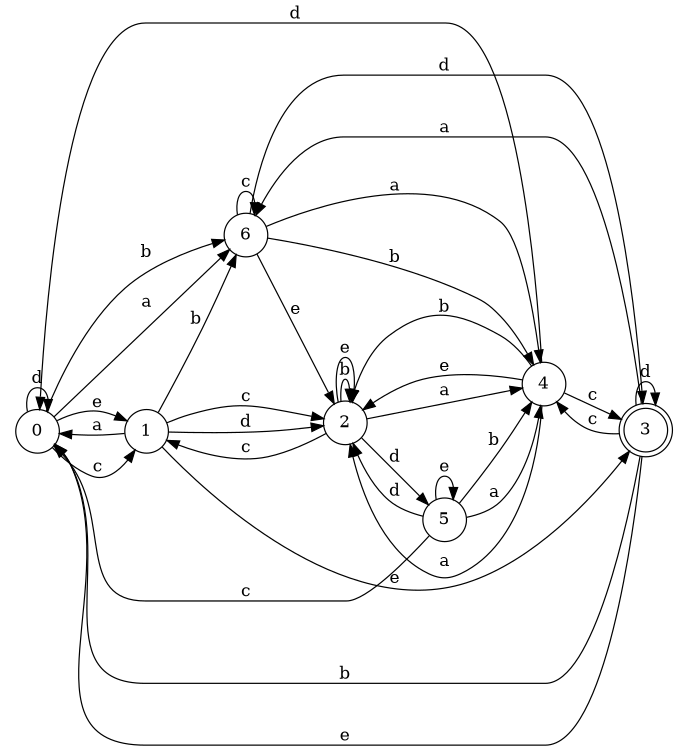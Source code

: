 digraph n6_8 {
__start0 [label="" shape="none"];

rankdir=LR;
size="8,5";

s0 [style="filled", color="black", fillcolor="white" shape="circle", label="0"];
s1 [style="filled", color="black", fillcolor="white" shape="circle", label="1"];
s2 [style="filled", color="black", fillcolor="white" shape="circle", label="2"];
s3 [style="rounded,filled", color="black", fillcolor="white" shape="doublecircle", label="3"];
s4 [style="filled", color="black", fillcolor="white" shape="circle", label="4"];
s5 [style="filled", color="black", fillcolor="white" shape="circle", label="5"];
s6 [style="filled", color="black", fillcolor="white" shape="circle", label="6"];
s0 -> s6 [label="a"];
s0 -> s6 [label="b"];
s0 -> s1 [label="c"];
s0 -> s0 [label="d"];
s0 -> s1 [label="e"];
s1 -> s0 [label="a"];
s1 -> s6 [label="b"];
s1 -> s2 [label="c"];
s1 -> s2 [label="d"];
s1 -> s3 [label="e"];
s2 -> s4 [label="a"];
s2 -> s2 [label="b"];
s2 -> s1 [label="c"];
s2 -> s5 [label="d"];
s2 -> s2 [label="e"];
s3 -> s6 [label="a"];
s3 -> s0 [label="b"];
s3 -> s4 [label="c"];
s3 -> s3 [label="d"];
s3 -> s0 [label="e"];
s4 -> s2 [label="a"];
s4 -> s2 [label="b"];
s4 -> s3 [label="c"];
s4 -> s0 [label="d"];
s4 -> s2 [label="e"];
s5 -> s4 [label="a"];
s5 -> s4 [label="b"];
s5 -> s0 [label="c"];
s5 -> s2 [label="d"];
s5 -> s5 [label="e"];
s6 -> s4 [label="a"];
s6 -> s4 [label="b"];
s6 -> s6 [label="c"];
s6 -> s3 [label="d"];
s6 -> s2 [label="e"];

}